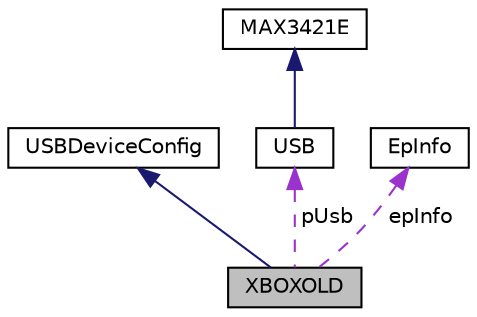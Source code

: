 digraph "XBOXOLD"
{
  edge [fontname="Helvetica",fontsize="10",labelfontname="Helvetica",labelfontsize="10"];
  node [fontname="Helvetica",fontsize="10",shape=record];
  Node1 [label="XBOXOLD",height=0.2,width=0.4,color="black", fillcolor="grey75", style="filled" fontcolor="black"];
  Node2 -> Node1 [dir="back",color="midnightblue",fontsize="10",style="solid",fontname="Helvetica"];
  Node2 [label="USBDeviceConfig",height=0.2,width=0.4,color="black", fillcolor="white", style="filled",URL="$class_u_s_b_device_config.html"];
  Node3 -> Node1 [dir="back",color="darkorchid3",fontsize="10",style="dashed",label=" pUsb" ,fontname="Helvetica"];
  Node3 [label="USB",height=0.2,width=0.4,color="black", fillcolor="white", style="filled",URL="$class_u_s_b.html"];
  Node4 -> Node3 [dir="back",color="midnightblue",fontsize="10",style="solid",fontname="Helvetica"];
  Node4 [label="MAX3421E",height=0.2,width=0.4,color="black", fillcolor="white", style="filled",URL="$class_m_a_x3421e.html"];
  Node5 -> Node1 [dir="back",color="darkorchid3",fontsize="10",style="dashed",label=" epInfo" ,fontname="Helvetica"];
  Node5 [label="EpInfo",height=0.2,width=0.4,color="black", fillcolor="white", style="filled",URL="$struct_ep_info.html"];
}
